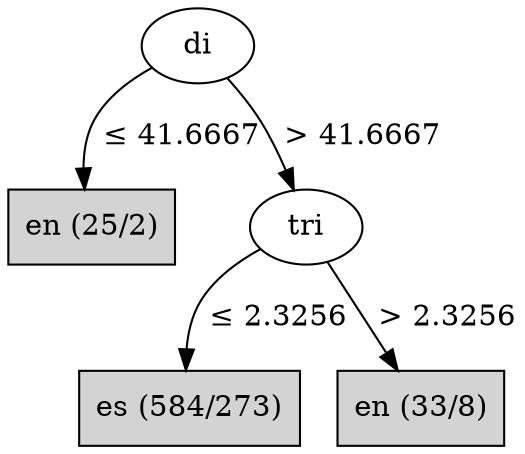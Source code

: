 digraph J48Tree {
N0 [label="di" ]
N0->N1 [label=" ≤ 41.6667"]
N1 [label="en (25/2)" shape=box style=filled ]
N0->N2 [label=" > 41.6667"]
N2 [label="tri" ]
N2->N3 [label=" ≤ 2.3256"]
N3 [label="es (584/273)" shape=box style=filled ]
N2->N4 [label=" > 2.3256"]
N4 [label="en (33/8)" shape=box style=filled ]
}
